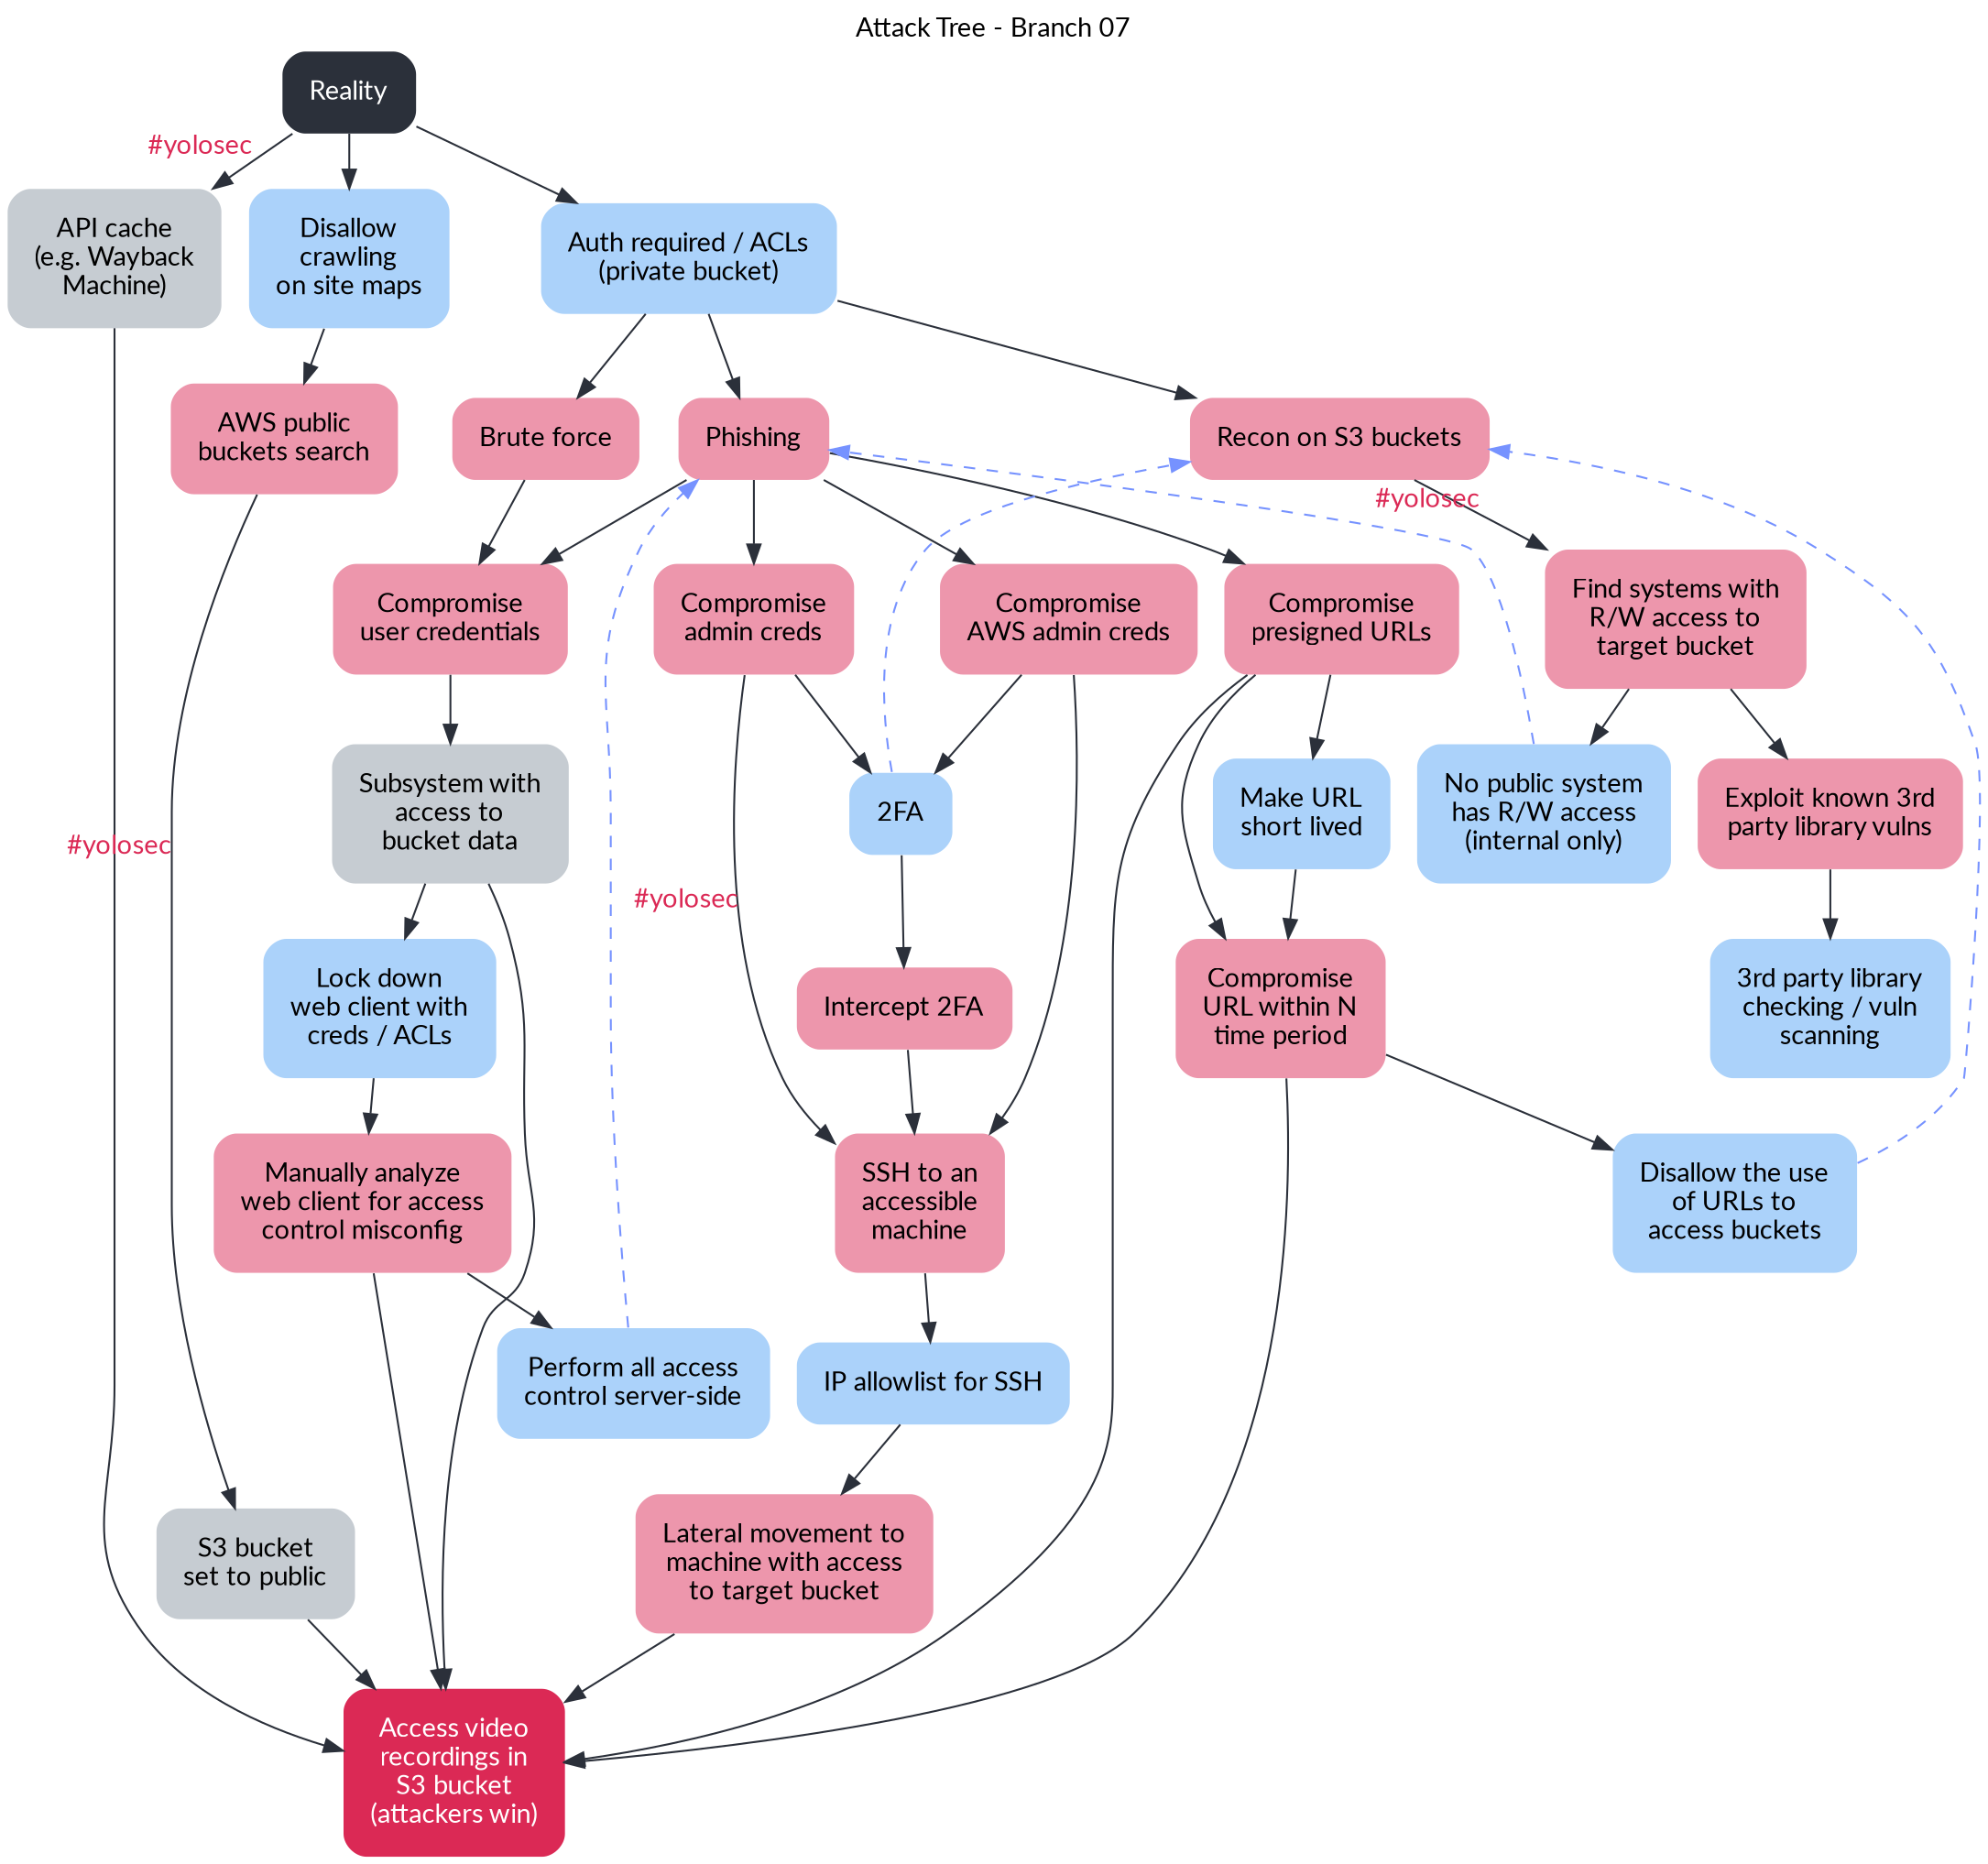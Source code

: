 digraph {
	// Base Styling
	rankdir="TB";
	splines=true;
	overlap=false;
	nodesep="0.2";
	ranksep="0.4";
	label="Attack Tree - Branch 07";
	labelloc="t";
	fontname="Lato";
	node [ shape="plaintext" style="filled, rounded" fontname="Lato" margin=0.2 ]
	edge [ fontname="Lato" color="#2B303A" ]

	// List of Nodes

	// base nodes
	reality [ label="Reality" fillcolor="#2B303A" fontcolor="#ffffff" ]
	attack_win [ label="Access video\nrecordings in\nS3 bucket\n(attackers win)" fillcolor="#DB2955" fontcolor="#ffffff" ]

  	// attack nodes
  	node [ color="#ED96AC" ]
	attack_1 [ label="API cache\n(e.g. Wayback\nMachine)" color="#C6CCD2" ]
	attack_2 [ label="AWS public\nbuckets search" ]
	attack_3 [ label="S3 bucket\nset to public" color="#C6CCD2" ]
	attack_4 [ label="Brute force" ]
	attack_5 [ label="Phishing" ]
	attack_6 [ label="Compromise\nuser credentials" ]
	attack_7 [ label="Subsystem with\naccess to\nbucket data" color="#C6CCD2" ]
	attack_8 [ label="Manually analyze\nweb client for access\ncontrol misconfig" ]
	attack_9 [ label="Compromise\nadmin creds" ]
	attack_10 [ label="Intercept 2FA" ]
	attack_11 [ label="SSH to an\naccessible\nmachine" ]
	attack_12 [ label="Lateral movement to\nmachine with access\nto target bucket" ]
	attack_13 [ label="Compromise\nAWS admin creds" ]
	attack_14 [ label="Compromise\npresigned URLs" ]
	attack_15 [ label="Compromise\nURL within N\ntime period" ]
	attack_16 [ label="Recon on S3 buckets" ]
	attack_17 [ label="Find systems with\nR/W access to\ntarget bucket" ]
	attack_18 [ label="Exploit known 3rd\nparty library vulns" ]

	// defense nodes
	node [ color="#ABD2FA" ]
	defense_1 [ label="Disallow\ncrawling\non site maps" ]
	defense_2 [ label="Auth required / ACLs\n(private bucket)" ]
	defense_3 [ label="Lock down\nweb client with\ncreds / ACLs" ]
	defense_4 [ label="Perform all access\ncontrol server-side" ]
	defense_5 [ label="2FA" ]
	defense_6 [ label="IP allowlist for SSH" ]
	defense_7 [ label="Make URL\nshort lived" ]
	defense_8 [ label="Disallow the use\nof URLs to\naccess buckets" ]
	defense_9 [ label="No public system\nhas R/W access\n(internal only)" ]
	defense_10 [ label="3rd party library\nchecking / vuln\nscanning" ]

	// List of Edges

	// branch 1 edges
	// this starts from the reality node and connects with the first "attack",
	// which is really just taking advantage of #yolosec (big oof)
	reality -> attack_1 [ xlabel="#yolosec" fontcolor="#DB2955" ]
	attack_1 -> attack_win	

	// branch 2 edges
	// this connects the reality node to the first mitigation, 
	// which helps avoid the #yolosec path from branch 1
	reality -> defense_1
	defense_1 -> attack_2
	attack_2 -> attack_3 [ xlabel="#yolosec" fontcolor="#DB2955" ]
	attack_3 -> attack_win

	// branch 3 edges
	// this connects the reality node to another mitigation,
	// which helps avoid the #yolosec path from branch 2
	reality -> defense_2
	defense_2 -> attack_4
	defense_2 -> attack_5
	attack_4 -> attack_6
	attack_5 -> attack_6
	attack_6 -> attack_7
	attack_7 -> attack_win
	// potential mitigation path
	attack_7 -> defense_3
	defense_3 -> attack_8
	attack_8 -> attack_win
	// potential mitigation path
	attack_8 -> defense_4 
	defense_4 -> attack_5 [ style="dashed" color="#7692FF" ]
	
	// branch 4 edges
	// this starts from the last mitigation loop vs. the reality node
	attack_5 -> attack_9
	attack_9 -> attack_11 [ xlabel="#yolosec" fontcolor="#DB2955" ]
	// potential mitigation path
	attack_9 -> defense_5 
	defense_5 -> attack_10 
	attack_10 -> attack_11
	// potential mitigation path
	attack_11 -> defense_6 
	defense_6 -> attack_12 
	attack_12 -> attack_win

	// branch 5 edges
	// this also represents a branch from the prior mitigation loop
	// but it is more difficult than branch 4, hence comes after
	// the new attack step allows attackers to skip some steps on branch 4
	// so it links back to branch 4, whose edges are already defined
	attack_5 -> attack_13
	attack_13 -> attack_11
	attack_13 -> defense_5

	// branch 6 edges
	// depending on the mitigations, the initial node allows for different outcomes
	// this also represents a branch from the prior mitigation loop
	// it is more difficult than branch 4 and branch 5, hence comes after
	attack_5 -> attack_14
	attack_14 -> attack_win
	attack_14 -> attack_15
	// potential mitigation path
	attack_14 -> defense_7 
	defense_7 -> attack_15 
	attack_15 -> attack_win
	// potential mitigation path
	attack_15 -> defense_8 

	// branch 7 edges
	// a new loop is born!
	// the first edges tie prior mitigations to the new attack step
	defense_2 -> attack_16
	defense_5 -> attack_16 [ style="dashed" color="#7692FF" ]
	defense_8 -> attack_16 [ style="dashed" color="#7692FF" ]
	attack_16 -> attack_17 [ xlabel="#yolosec" fontcolor="#DB2955" ]
	// potential mitigation path
	attack_17 -> defense_9 
	defense_9 -> attack_5 [ style="dashed" color="#7692FF" ]
	attack_17 -> attack_18
	// potential mitigation path
	attack_18 -> defense_10

	// Subgraphs / Clusters

	// these clusters enforce the correct hierarchies
	subgraph initialstates {
    	rank=same;
    	attack_1;
    	defense_1;
    	defense_2;
  	}
	subgraph authrequired {
    	rank=same;
    	attack_4;
    	attack_5;
    	attack_16;
  	}
  	subgraph phishcluster {
    	rank=same;
    	attack_6;
    	attack_9;
    	attack_13;
    	attack_14;
  	}
  	// these invisible edges are to enforce the correct left-to-right order 
  	// based on the level of attack difficulty
  	attack_6 -> attack_9 -> attack_13 -> attack_14 [ style="invis" ]
}